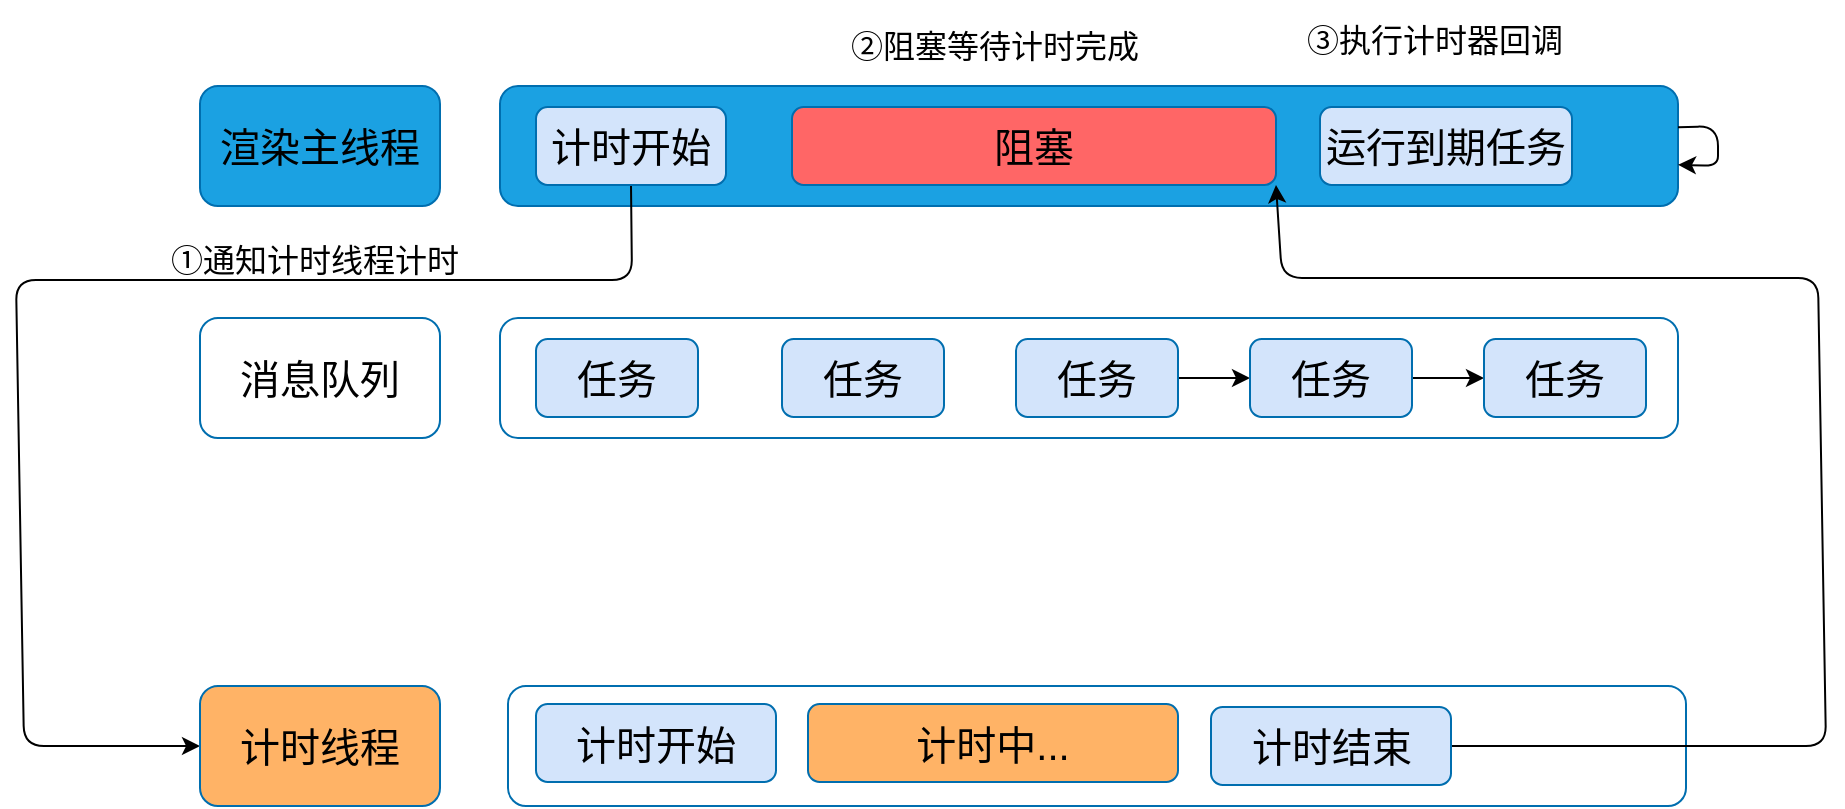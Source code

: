 <mxfile>
    <diagram id="HQ5CgxtLUwwWuNWUyAZb" name="第 1 页">
        <mxGraphModel dx="1054" dy="714" grid="0" gridSize="10" guides="1" tooltips="1" connect="1" arrows="1" fold="1" page="1" pageScale="1" pageWidth="1169" pageHeight="827" background="#ffffff" math="0" shadow="0">
            <root>
                <mxCell id="0"/>
                <mxCell id="1" parent="0"/>
                <mxCell id="3" value="&lt;font color=&quot;#000000&quot;&gt;渲染主线程&lt;/font&gt;" style="rounded=1;whiteSpace=wrap;html=1;fillColor=#1ba1e2;fontColor=#ffffff;strokeColor=#006EAF;fontSize=20;labelBackgroundColor=none;" vertex="1" parent="1">
                    <mxGeometry x="115" y="159" width="120" height="60" as="geometry"/>
                </mxCell>
                <mxCell id="4" value="" style="rounded=1;whiteSpace=wrap;html=1;fillColor=#1ba1e2;fontColor=#ffffff;strokeColor=#006EAF;fontSize=20;" vertex="1" parent="1">
                    <mxGeometry x="265" y="159" width="589" height="60" as="geometry"/>
                </mxCell>
                <mxCell id="18" style="edgeStyle=none;html=1;fontSize=20;fontColor=#000000;" edge="1" parent="1" source="4" target="4">
                    <mxGeometry relative="1" as="geometry"/>
                </mxCell>
                <mxCell id="30" style="edgeStyle=none;html=1;exitX=0.5;exitY=1;exitDx=0;exitDy=0;entryX=0;entryY=0.5;entryDx=0;entryDy=0;strokeColor=#000000;fontSize=20;fontColor=#000000;" edge="1" parent="1" source="5" target="29">
                    <mxGeometry relative="1" as="geometry">
                        <Array as="points">
                            <mxPoint x="331" y="256"/>
                            <mxPoint x="23" y="256"/>
                            <mxPoint x="27" y="489"/>
                        </Array>
                    </mxGeometry>
                </mxCell>
                <mxCell id="5" value="&lt;font color=&quot;#000000&quot;&gt;计时开始&lt;/font&gt;" style="rounded=1;whiteSpace=wrap;html=1;fillColor=#D3E4FB;fontColor=#ffffff;strokeColor=#006EAF;fontSize=20;labelBackgroundColor=none;" vertex="1" parent="1">
                    <mxGeometry x="283" y="169.5" width="95" height="39" as="geometry"/>
                </mxCell>
                <mxCell id="8" value="" style="rounded=1;whiteSpace=wrap;html=1;fillColor=none;fontColor=#ffffff;strokeColor=#006EAF;fontSize=20;" vertex="1" parent="1">
                    <mxGeometry x="265" y="275" width="589" height="60" as="geometry"/>
                </mxCell>
                <mxCell id="9" value="&lt;font color=&quot;#000000&quot;&gt;任务&lt;/font&gt;" style="rounded=1;whiteSpace=wrap;html=1;fillColor=#D3E4FB;fontColor=#ffffff;strokeColor=#006EAF;fontSize=20;labelBackgroundColor=none;" vertex="1" parent="1">
                    <mxGeometry x="283" y="285.5" width="81" height="39" as="geometry"/>
                </mxCell>
                <mxCell id="10" value="&lt;font color=&quot;#000000&quot;&gt;任务&lt;/font&gt;" style="rounded=1;whiteSpace=wrap;html=1;fillColor=#D3E4FB;fontColor=#ffffff;strokeColor=#006EAF;fontSize=20;labelBackgroundColor=none;" vertex="1" parent="1">
                    <mxGeometry x="406" y="285.5" width="81" height="39" as="geometry"/>
                </mxCell>
                <mxCell id="13" value="" style="edgeStyle=none;html=1;fontSize=20;fontColor=#000000;" edge="1" parent="1" source="11" target="12">
                    <mxGeometry relative="1" as="geometry"/>
                </mxCell>
                <mxCell id="11" value="&lt;font color=&quot;#000000&quot;&gt;任务&lt;/font&gt;" style="rounded=1;whiteSpace=wrap;html=1;fillColor=#D3E4FB;fontColor=#ffffff;strokeColor=#006EAF;fontSize=20;labelBackgroundColor=none;" vertex="1" parent="1">
                    <mxGeometry x="523" y="285.5" width="81" height="39" as="geometry"/>
                </mxCell>
                <mxCell id="15" value="" style="edgeStyle=none;html=1;fontSize=20;fontColor=#000000;" edge="1" parent="1" source="12" target="14">
                    <mxGeometry relative="1" as="geometry"/>
                </mxCell>
                <mxCell id="12" value="&lt;font color=&quot;#000000&quot;&gt;任务&lt;/font&gt;" style="rounded=1;whiteSpace=wrap;html=1;fillColor=#D3E4FB;fontColor=#ffffff;strokeColor=#006EAF;fontSize=20;labelBackgroundColor=none;" vertex="1" parent="1">
                    <mxGeometry x="640" y="285.5" width="81" height="39" as="geometry"/>
                </mxCell>
                <mxCell id="14" value="&lt;font color=&quot;#000000&quot;&gt;任务&lt;/font&gt;" style="rounded=1;whiteSpace=wrap;html=1;fillColor=#D3E4FB;fontColor=#ffffff;strokeColor=#006EAF;fontSize=20;labelBackgroundColor=none;" vertex="1" parent="1">
                    <mxGeometry x="757" y="285.5" width="81" height="39" as="geometry"/>
                </mxCell>
                <mxCell id="23" value="&lt;font color=&quot;#000000&quot;&gt;消息队列&lt;/font&gt;" style="rounded=1;whiteSpace=wrap;html=1;fillColor=none;fontColor=#ffffff;strokeColor=#006EAF;fontSize=20;labelBackgroundColor=none;" vertex="1" parent="1">
                    <mxGeometry x="115" y="275" width="120" height="60" as="geometry"/>
                </mxCell>
                <mxCell id="29" value="&lt;font color=&quot;#000000&quot;&gt;计时线程&lt;/font&gt;" style="rounded=1;whiteSpace=wrap;html=1;fillColor=#FFB366;fontColor=#ffffff;strokeColor=#006EAF;fontSize=20;labelBackgroundColor=none;" vertex="1" parent="1">
                    <mxGeometry x="115" y="459" width="120" height="60" as="geometry"/>
                </mxCell>
                <mxCell id="32" value="&lt;font style=&quot;font-size: 16px;&quot;&gt;①通知计时线程计时&lt;/font&gt;" style="text;html=1;align=center;verticalAlign=middle;resizable=0;points=[];autosize=1;strokeColor=none;fillColor=none;fontSize=20;fontColor=#000000;" vertex="1" parent="1">
                    <mxGeometry x="91" y="226" width="162" height="36" as="geometry"/>
                </mxCell>
                <mxCell id="33" value="&lt;font color=&quot;#000000&quot;&gt;阻塞&lt;/font&gt;" style="rounded=1;whiteSpace=wrap;html=1;fillColor=#FF6666;fontColor=#ffffff;strokeColor=#006EAF;fontSize=20;labelBackgroundColor=none;" vertex="1" parent="1">
                    <mxGeometry x="411" y="169.5" width="242" height="39" as="geometry"/>
                </mxCell>
                <mxCell id="34" value="" style="rounded=1;whiteSpace=wrap;html=1;fillColor=none;fontColor=#ffffff;strokeColor=#006EAF;fontSize=20;" vertex="1" parent="1">
                    <mxGeometry x="269" y="459" width="589" height="60" as="geometry"/>
                </mxCell>
                <mxCell id="35" value="&lt;font color=&quot;#000000&quot;&gt;计时开始&lt;/font&gt;" style="rounded=1;whiteSpace=wrap;html=1;fillColor=#D3E4FB;fontColor=#ffffff;strokeColor=#006EAF;fontSize=20;labelBackgroundColor=none;" vertex="1" parent="1">
                    <mxGeometry x="283" y="468" width="120" height="39" as="geometry"/>
                </mxCell>
                <mxCell id="39" style="edgeStyle=none;html=1;exitX=1;exitY=0.5;exitDx=0;exitDy=0;entryX=1;entryY=1;entryDx=0;entryDy=0;strokeColor=#000000;fontSize=16;fontColor=#000000;" edge="1" parent="1" source="36" target="33">
                    <mxGeometry relative="1" as="geometry">
                        <Array as="points">
                            <mxPoint x="928" y="489"/>
                            <mxPoint x="924" y="255"/>
                            <mxPoint x="656" y="255"/>
                        </Array>
                    </mxGeometry>
                </mxCell>
                <mxCell id="36" value="&lt;font color=&quot;#000000&quot;&gt;计时结束&lt;/font&gt;" style="rounded=1;whiteSpace=wrap;html=1;fillColor=#D3E4FB;fontColor=#ffffff;strokeColor=#006EAF;fontSize=20;labelBackgroundColor=none;" vertex="1" parent="1">
                    <mxGeometry x="620.5" y="469.5" width="120" height="39" as="geometry"/>
                </mxCell>
                <mxCell id="37" value="&lt;font color=&quot;#000000&quot;&gt;计时中...&lt;/font&gt;" style="rounded=1;whiteSpace=wrap;html=1;fillColor=#FFB366;fontColor=#ffffff;strokeColor=#006EAF;fontSize=20;labelBackgroundColor=none;" vertex="1" parent="1">
                    <mxGeometry x="419" y="468" width="185" height="39" as="geometry"/>
                </mxCell>
                <mxCell id="40" value="&lt;span style=&quot;font-size: 16px;&quot;&gt;②阻塞等待计时完成&lt;/span&gt;" style="text;html=1;align=center;verticalAlign=middle;resizable=0;points=[];autosize=1;strokeColor=none;fillColor=none;fontSize=20;fontColor=#000000;" vertex="1" parent="1">
                    <mxGeometry x="430.5" y="119" width="162" height="36" as="geometry"/>
                </mxCell>
                <mxCell id="41" value="&lt;font style=&quot;font-size: 16px;&quot;&gt;③执行计时器回调&lt;/font&gt;" style="text;html=1;align=center;verticalAlign=middle;resizable=0;points=[];autosize=1;strokeColor=none;fillColor=none;fontSize=20;fontColor=#000000;" vertex="1" parent="1">
                    <mxGeometry x="659" y="116" width="146" height="36" as="geometry"/>
                </mxCell>
                <mxCell id="42" value="&lt;font color=&quot;#000000&quot;&gt;运行到期任务&lt;/font&gt;" style="rounded=1;whiteSpace=wrap;html=1;fillColor=#D3E4FB;fontColor=#ffffff;strokeColor=#006EAF;fontSize=20;labelBackgroundColor=none;" vertex="1" parent="1">
                    <mxGeometry x="675" y="169.5" width="126" height="39" as="geometry"/>
                </mxCell>
            </root>
        </mxGraphModel>
    </diagram>
</mxfile>